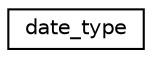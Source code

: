 digraph "Graphical Class Hierarchy"
{
 // INTERACTIVE_SVG=YES
 // LATEX_PDF_SIZE
  edge [fontname="Helvetica",fontsize="10",labelfontname="Helvetica",labelfontsize="10"];
  node [fontname="Helvetica",fontsize="10",shape=record];
  rankdir="LR";
  Node0 [label="date_type",height=0.2,width=0.4,color="black", fillcolor="white", style="filled",URL="$structamip__interp__mod_1_1date__type.html",tooltip="Private data type for representing a calendar date."];
}
